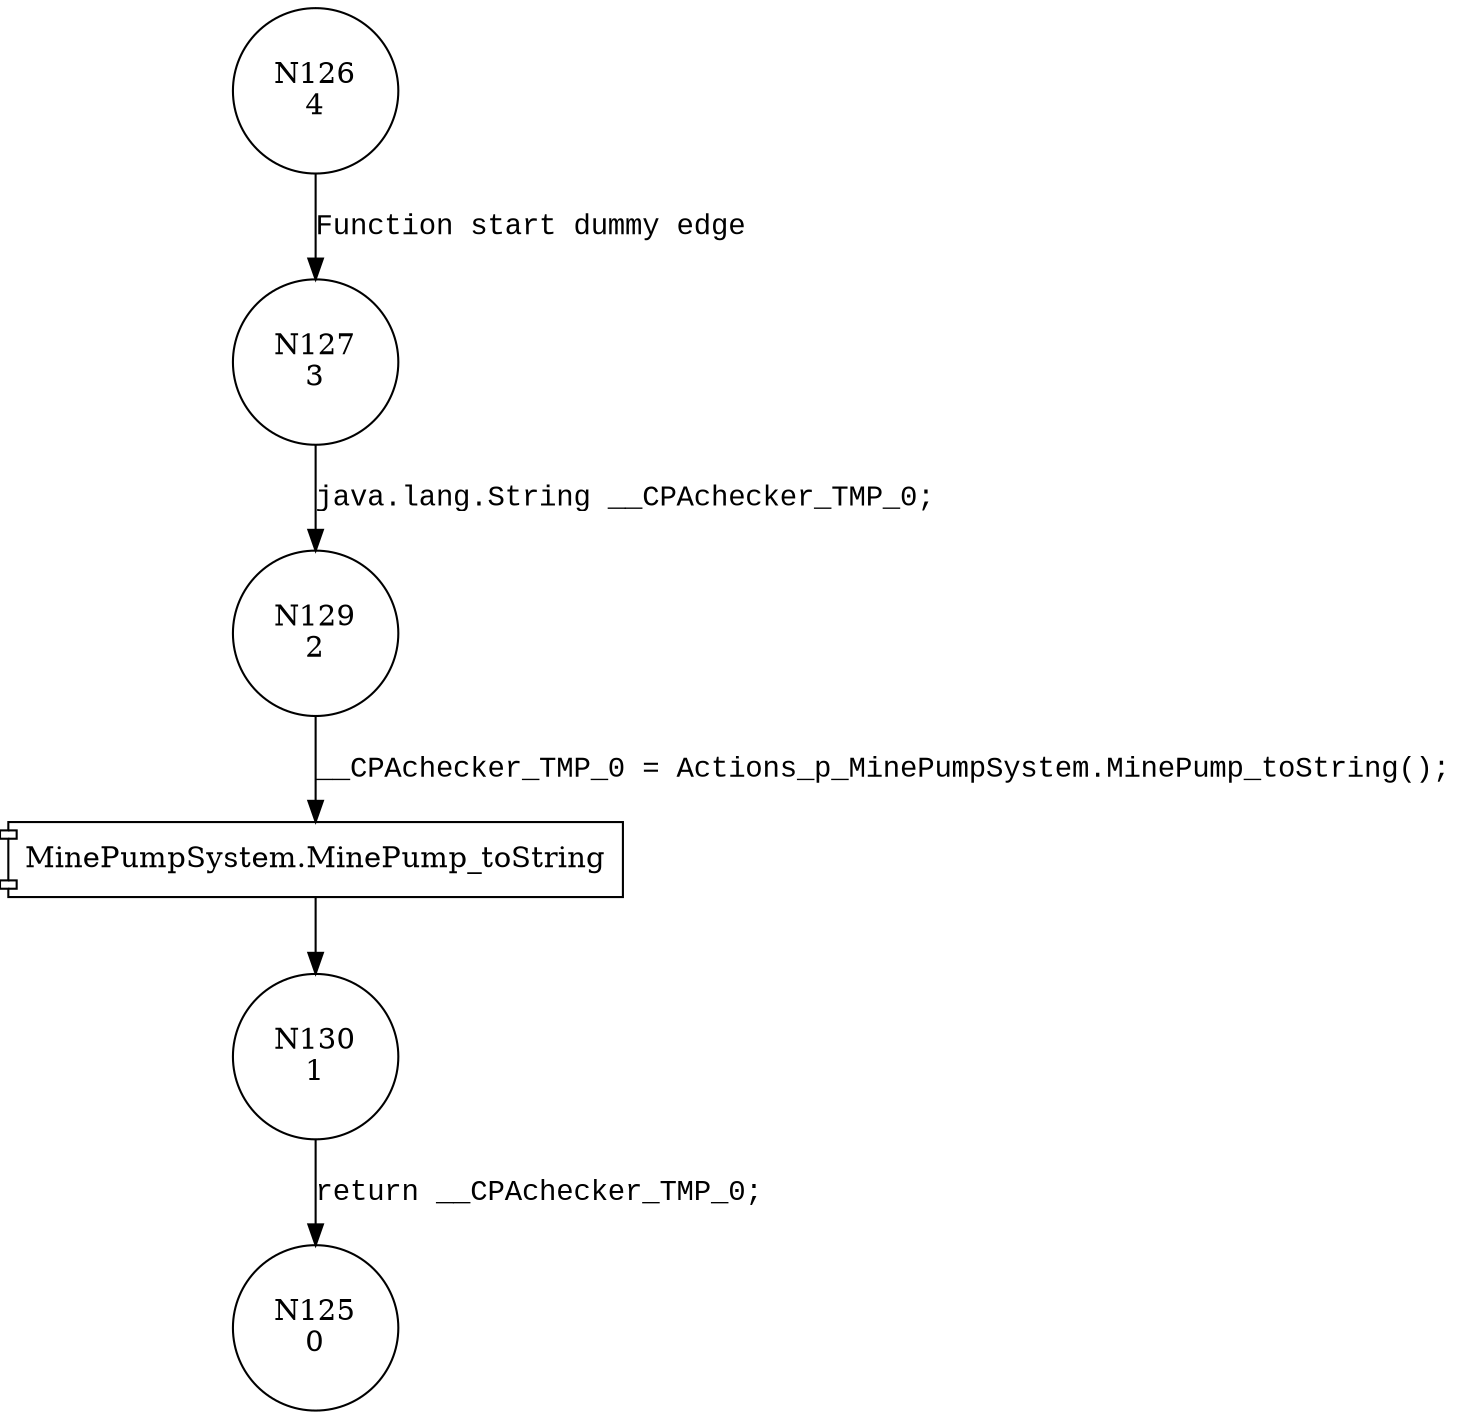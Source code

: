 digraph Actions_getSystemState {
126 [shape="circle" label="N126\n4"]
127 [shape="circle" label="N127\n3"]
129 [shape="circle" label="N129\n2"]
130 [shape="circle" label="N130\n1"]
125 [shape="circle" label="N125\n0"]
126 -> 127 [label="Function start dummy edge" fontname="Courier New"]
100046 [shape="component" label="MinePumpSystem.MinePump_toString"]
129 -> 100046 [label="__CPAchecker_TMP_0 = Actions_p_MinePumpSystem.MinePump_toString();" fontname="Courier New"]
100046 -> 130 [label="" fontname="Courier New"]
127 -> 129 [label="java.lang.String __CPAchecker_TMP_0;" fontname="Courier New"]
130 -> 125 [label="return __CPAchecker_TMP_0;" fontname="Courier New"]
}